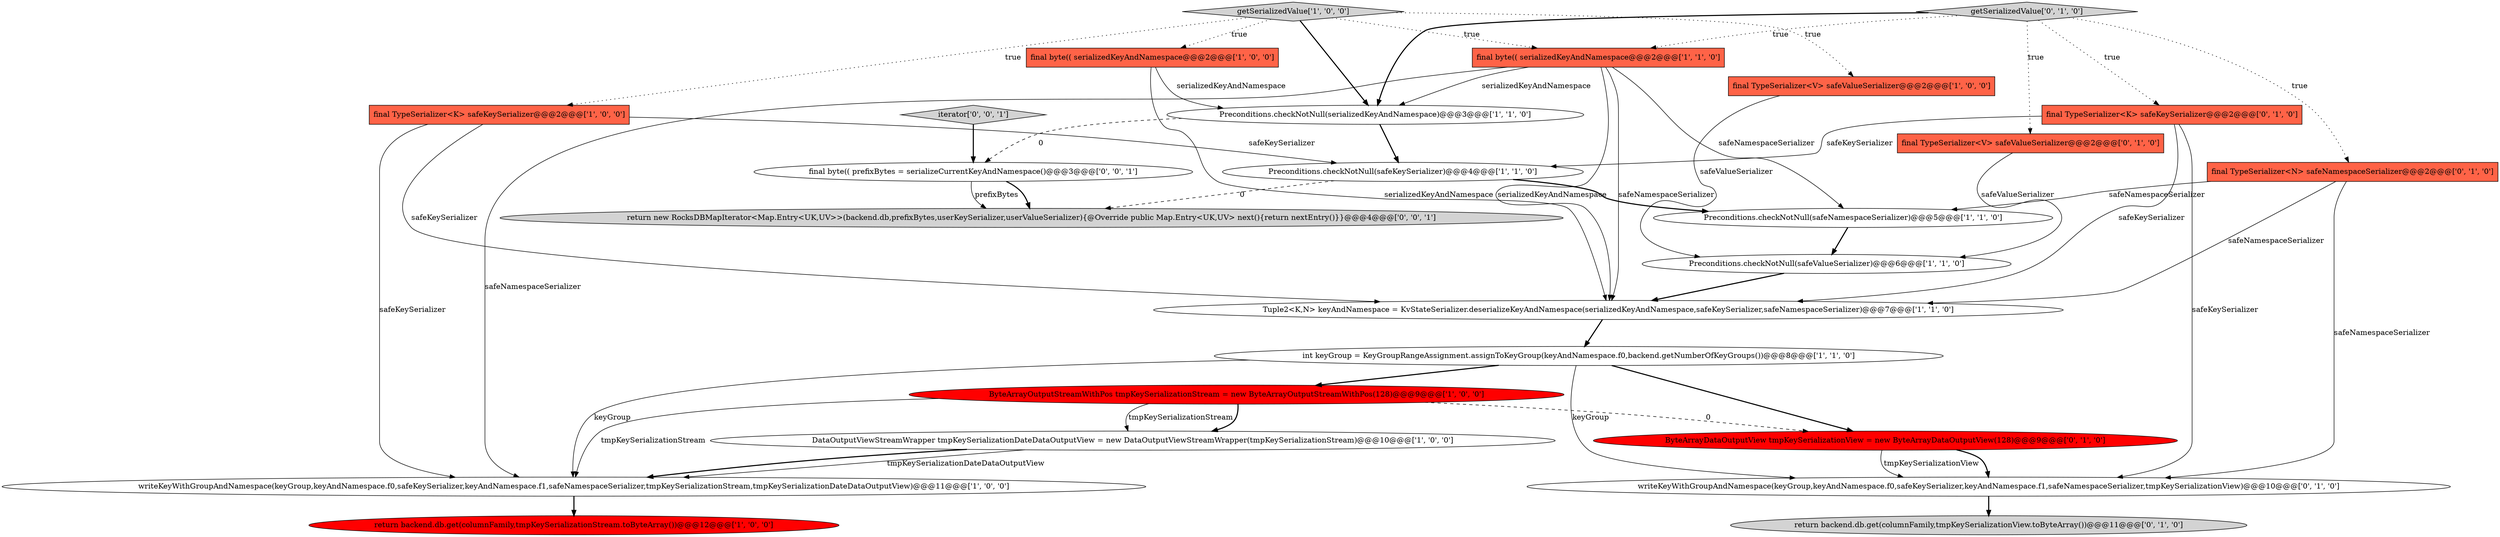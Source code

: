 digraph {
5 [style = filled, label = "Tuple2<K,N> keyAndNamespace = KvStateSerializer.deserializeKeyAndNamespace(serializedKeyAndNamespace,safeKeySerializer,safeNamespaceSerializer)@@@7@@@['1', '1', '0']", fillcolor = white, shape = ellipse image = "AAA0AAABBB1BBB"];
24 [style = filled, label = "iterator['0', '0', '1']", fillcolor = lightgray, shape = diamond image = "AAA0AAABBB3BBB"];
3 [style = filled, label = "int keyGroup = KeyGroupRangeAssignment.assignToKeyGroup(keyAndNamespace.f0,backend.getNumberOfKeyGroups())@@@8@@@['1', '1', '0']", fillcolor = white, shape = ellipse image = "AAA0AAABBB1BBB"];
17 [style = filled, label = "final TypeSerializer<K> safeKeySerializer@@@2@@@['0', '1', '0']", fillcolor = tomato, shape = box image = "AAA0AAABBB2BBB"];
23 [style = filled, label = "return new RocksDBMapIterator<Map.Entry<UK,UV>>(backend.db,prefixBytes,userKeySerializer,userValueSerializer){@Override public Map.Entry<UK,UV> next(){return nextEntry()}}@@@4@@@['0', '0', '1']", fillcolor = lightgray, shape = ellipse image = "AAA0AAABBB3BBB"];
8 [style = filled, label = "getSerializedValue['1', '0', '0']", fillcolor = lightgray, shape = diamond image = "AAA0AAABBB1BBB"];
22 [style = filled, label = "final byte(( prefixBytes = serializeCurrentKeyAndNamespace()@@@3@@@['0', '0', '1']", fillcolor = white, shape = ellipse image = "AAA0AAABBB3BBB"];
11 [style = filled, label = "final TypeSerializer<V> safeValueSerializer@@@2@@@['1', '0', '0']", fillcolor = tomato, shape = box image = "AAA0AAABBB1BBB"];
2 [style = filled, label = "Preconditions.checkNotNull(serializedKeyAndNamespace)@@@3@@@['1', '1', '0']", fillcolor = white, shape = ellipse image = "AAA0AAABBB1BBB"];
4 [style = filled, label = "final byte(( serializedKeyAndNamespace@@@2@@@['1', '0', '0']", fillcolor = tomato, shape = box image = "AAA0AAABBB1BBB"];
6 [style = filled, label = "return backend.db.get(columnFamily,tmpKeySerializationStream.toByteArray())@@@12@@@['1', '0', '0']", fillcolor = red, shape = ellipse image = "AAA1AAABBB1BBB"];
16 [style = filled, label = "getSerializedValue['0', '1', '0']", fillcolor = lightgray, shape = diamond image = "AAA0AAABBB2BBB"];
13 [style = filled, label = "final byte(( serializedKeyAndNamespace@@@2@@@['1', '1', '0']", fillcolor = tomato, shape = box image = "AAA0AAABBB1BBB"];
19 [style = filled, label = "writeKeyWithGroupAndNamespace(keyGroup,keyAndNamespace.f0,safeKeySerializer,keyAndNamespace.f1,safeNamespaceSerializer,tmpKeySerializationView)@@@10@@@['0', '1', '0']", fillcolor = white, shape = ellipse image = "AAA0AAABBB2BBB"];
7 [style = filled, label = "final TypeSerializer<K> safeKeySerializer@@@2@@@['1', '0', '0']", fillcolor = tomato, shape = box image = "AAA0AAABBB1BBB"];
12 [style = filled, label = "Preconditions.checkNotNull(safeKeySerializer)@@@4@@@['1', '1', '0']", fillcolor = white, shape = ellipse image = "AAA0AAABBB1BBB"];
15 [style = filled, label = "final TypeSerializer<V> safeValueSerializer@@@2@@@['0', '1', '0']", fillcolor = tomato, shape = box image = "AAA0AAABBB2BBB"];
14 [style = filled, label = "writeKeyWithGroupAndNamespace(keyGroup,keyAndNamespace.f0,safeKeySerializer,keyAndNamespace.f1,safeNamespaceSerializer,tmpKeySerializationStream,tmpKeySerializationDateDataOutputView)@@@11@@@['1', '0', '0']", fillcolor = white, shape = ellipse image = "AAA0AAABBB1BBB"];
0 [style = filled, label = "ByteArrayOutputStreamWithPos tmpKeySerializationStream = new ByteArrayOutputStreamWithPos(128)@@@9@@@['1', '0', '0']", fillcolor = red, shape = ellipse image = "AAA1AAABBB1BBB"];
10 [style = filled, label = "DataOutputViewStreamWrapper tmpKeySerializationDateDataOutputView = new DataOutputViewStreamWrapper(tmpKeySerializationStream)@@@10@@@['1', '0', '0']", fillcolor = white, shape = ellipse image = "AAA0AAABBB1BBB"];
20 [style = filled, label = "return backend.db.get(columnFamily,tmpKeySerializationView.toByteArray())@@@11@@@['0', '1', '0']", fillcolor = lightgray, shape = ellipse image = "AAA0AAABBB2BBB"];
1 [style = filled, label = "Preconditions.checkNotNull(safeNamespaceSerializer)@@@5@@@['1', '1', '0']", fillcolor = white, shape = ellipse image = "AAA0AAABBB1BBB"];
9 [style = filled, label = "Preconditions.checkNotNull(safeValueSerializer)@@@6@@@['1', '1', '0']", fillcolor = white, shape = ellipse image = "AAA0AAABBB1BBB"];
18 [style = filled, label = "final TypeSerializer<N> safeNamespaceSerializer@@@2@@@['0', '1', '0']", fillcolor = tomato, shape = box image = "AAA0AAABBB2BBB"];
21 [style = filled, label = "ByteArrayDataOutputView tmpKeySerializationView = new ByteArrayDataOutputView(128)@@@9@@@['0', '1', '0']", fillcolor = red, shape = ellipse image = "AAA1AAABBB2BBB"];
18->5 [style = solid, label="safeNamespaceSerializer"];
15->9 [style = solid, label="safeValueSerializer"];
5->3 [style = bold, label=""];
7->12 [style = solid, label="safeKeySerializer"];
12->23 [style = dashed, label="0"];
10->14 [style = solid, label="tmpKeySerializationDateDataOutputView"];
21->19 [style = bold, label=""];
13->5 [style = solid, label="serializedKeyAndNamespace"];
16->13 [style = dotted, label="true"];
10->14 [style = bold, label=""];
4->5 [style = solid, label="serializedKeyAndNamespace"];
13->1 [style = solid, label="safeNamespaceSerializer"];
19->20 [style = bold, label=""];
16->17 [style = dotted, label="true"];
0->10 [style = solid, label="tmpKeySerializationStream"];
8->7 [style = dotted, label="true"];
17->12 [style = solid, label="safeKeySerializer"];
16->2 [style = bold, label=""];
3->19 [style = solid, label="keyGroup"];
17->5 [style = solid, label="safeKeySerializer"];
13->14 [style = solid, label="safeNamespaceSerializer"];
12->1 [style = bold, label=""];
22->23 [style = bold, label=""];
24->22 [style = bold, label=""];
8->4 [style = dotted, label="true"];
17->19 [style = solid, label="safeKeySerializer"];
2->12 [style = bold, label=""];
1->9 [style = bold, label=""];
3->0 [style = bold, label=""];
18->19 [style = solid, label="safeNamespaceSerializer"];
21->19 [style = solid, label="tmpKeySerializationView"];
3->14 [style = solid, label="keyGroup"];
22->23 [style = solid, label="prefixBytes"];
13->5 [style = solid, label="safeNamespaceSerializer"];
13->2 [style = solid, label="serializedKeyAndNamespace"];
0->10 [style = bold, label=""];
0->14 [style = solid, label="tmpKeySerializationStream"];
7->5 [style = solid, label="safeKeySerializer"];
8->2 [style = bold, label=""];
4->2 [style = solid, label="serializedKeyAndNamespace"];
0->21 [style = dashed, label="0"];
7->14 [style = solid, label="safeKeySerializer"];
9->5 [style = bold, label=""];
8->11 [style = dotted, label="true"];
3->21 [style = bold, label=""];
18->1 [style = solid, label="safeNamespaceSerializer"];
8->13 [style = dotted, label="true"];
2->22 [style = dashed, label="0"];
14->6 [style = bold, label=""];
11->9 [style = solid, label="safeValueSerializer"];
16->15 [style = dotted, label="true"];
16->18 [style = dotted, label="true"];
}

